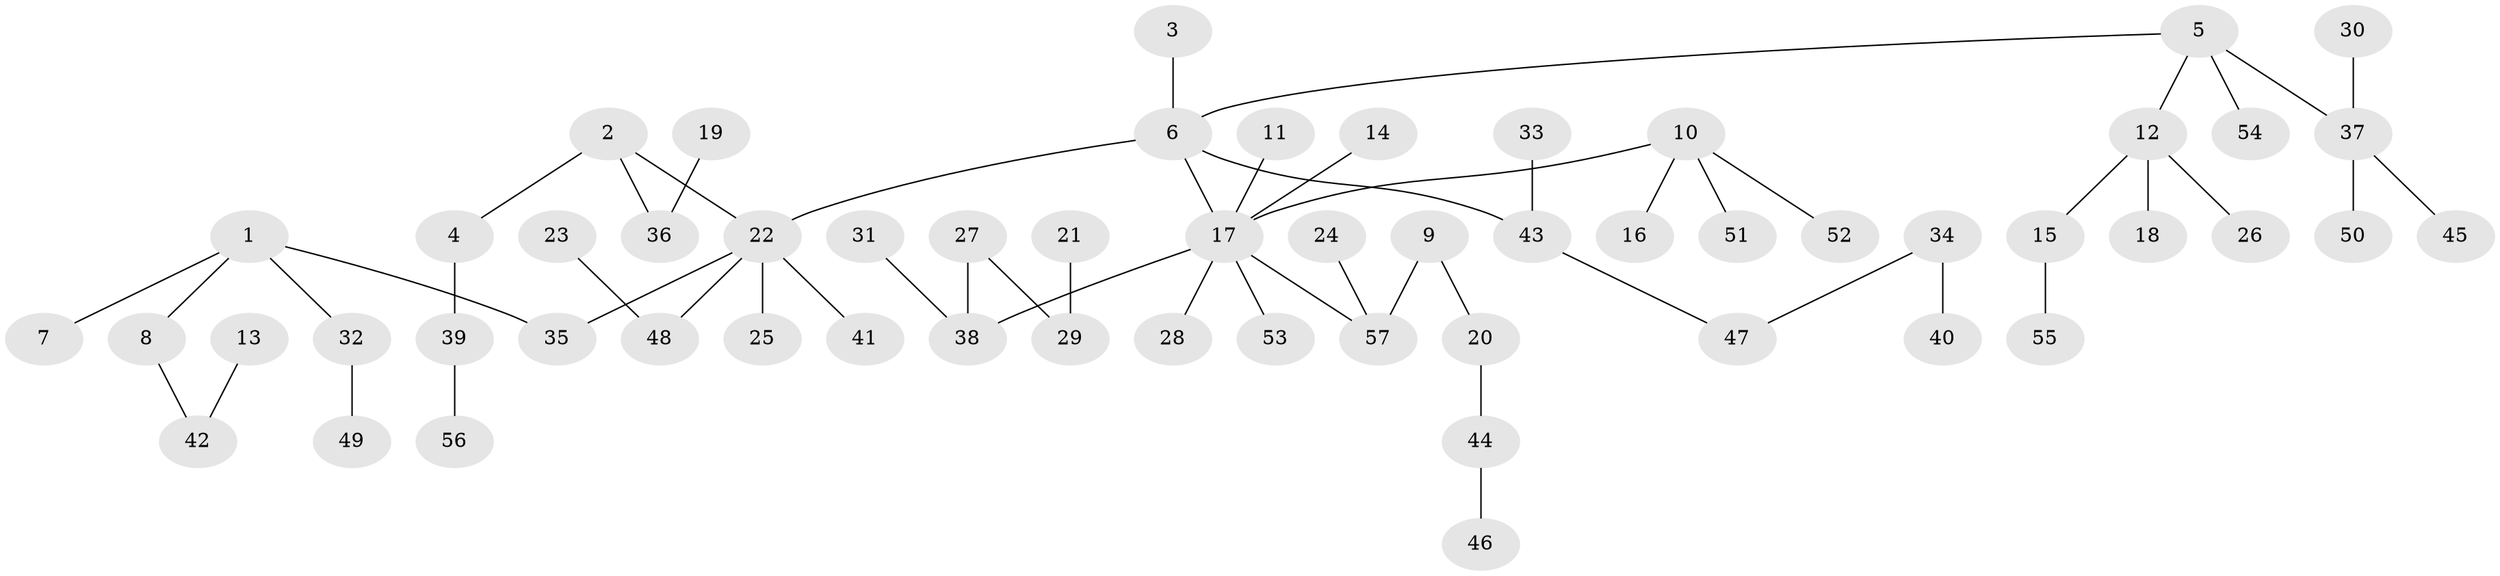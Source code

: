 // original degree distribution, {10: 0.008771929824561403, 7: 0.017543859649122806, 4: 0.11403508771929824, 5: 0.017543859649122806, 2: 0.21052631578947367, 1: 0.543859649122807, 3: 0.08771929824561403}
// Generated by graph-tools (version 1.1) at 2025/02/03/09/25 03:02:20]
// undirected, 57 vertices, 56 edges
graph export_dot {
graph [start="1"]
  node [color=gray90,style=filled];
  1;
  2;
  3;
  4;
  5;
  6;
  7;
  8;
  9;
  10;
  11;
  12;
  13;
  14;
  15;
  16;
  17;
  18;
  19;
  20;
  21;
  22;
  23;
  24;
  25;
  26;
  27;
  28;
  29;
  30;
  31;
  32;
  33;
  34;
  35;
  36;
  37;
  38;
  39;
  40;
  41;
  42;
  43;
  44;
  45;
  46;
  47;
  48;
  49;
  50;
  51;
  52;
  53;
  54;
  55;
  56;
  57;
  1 -- 7 [weight=1.0];
  1 -- 8 [weight=1.0];
  1 -- 32 [weight=1.0];
  1 -- 35 [weight=1.0];
  2 -- 4 [weight=1.0];
  2 -- 22 [weight=1.0];
  2 -- 36 [weight=1.0];
  3 -- 6 [weight=1.0];
  4 -- 39 [weight=1.0];
  5 -- 6 [weight=1.0];
  5 -- 12 [weight=1.0];
  5 -- 37 [weight=1.0];
  5 -- 54 [weight=1.0];
  6 -- 17 [weight=1.0];
  6 -- 22 [weight=1.0];
  6 -- 43 [weight=1.0];
  8 -- 42 [weight=1.0];
  9 -- 20 [weight=1.0];
  9 -- 57 [weight=1.0];
  10 -- 16 [weight=1.0];
  10 -- 17 [weight=1.0];
  10 -- 51 [weight=1.0];
  10 -- 52 [weight=1.0];
  11 -- 17 [weight=1.0];
  12 -- 15 [weight=1.0];
  12 -- 18 [weight=1.0];
  12 -- 26 [weight=1.0];
  13 -- 42 [weight=1.0];
  14 -- 17 [weight=1.0];
  15 -- 55 [weight=1.0];
  17 -- 28 [weight=1.0];
  17 -- 38 [weight=1.0];
  17 -- 53 [weight=1.0];
  17 -- 57 [weight=1.0];
  19 -- 36 [weight=1.0];
  20 -- 44 [weight=1.0];
  21 -- 29 [weight=1.0];
  22 -- 25 [weight=1.0];
  22 -- 35 [weight=1.0];
  22 -- 41 [weight=1.0];
  22 -- 48 [weight=1.0];
  23 -- 48 [weight=1.0];
  24 -- 57 [weight=1.0];
  27 -- 29 [weight=1.0];
  27 -- 38 [weight=1.0];
  30 -- 37 [weight=1.0];
  31 -- 38 [weight=1.0];
  32 -- 49 [weight=1.0];
  33 -- 43 [weight=1.0];
  34 -- 40 [weight=1.0];
  34 -- 47 [weight=1.0];
  37 -- 45 [weight=1.0];
  37 -- 50 [weight=1.0];
  39 -- 56 [weight=1.0];
  43 -- 47 [weight=1.0];
  44 -- 46 [weight=1.0];
}
